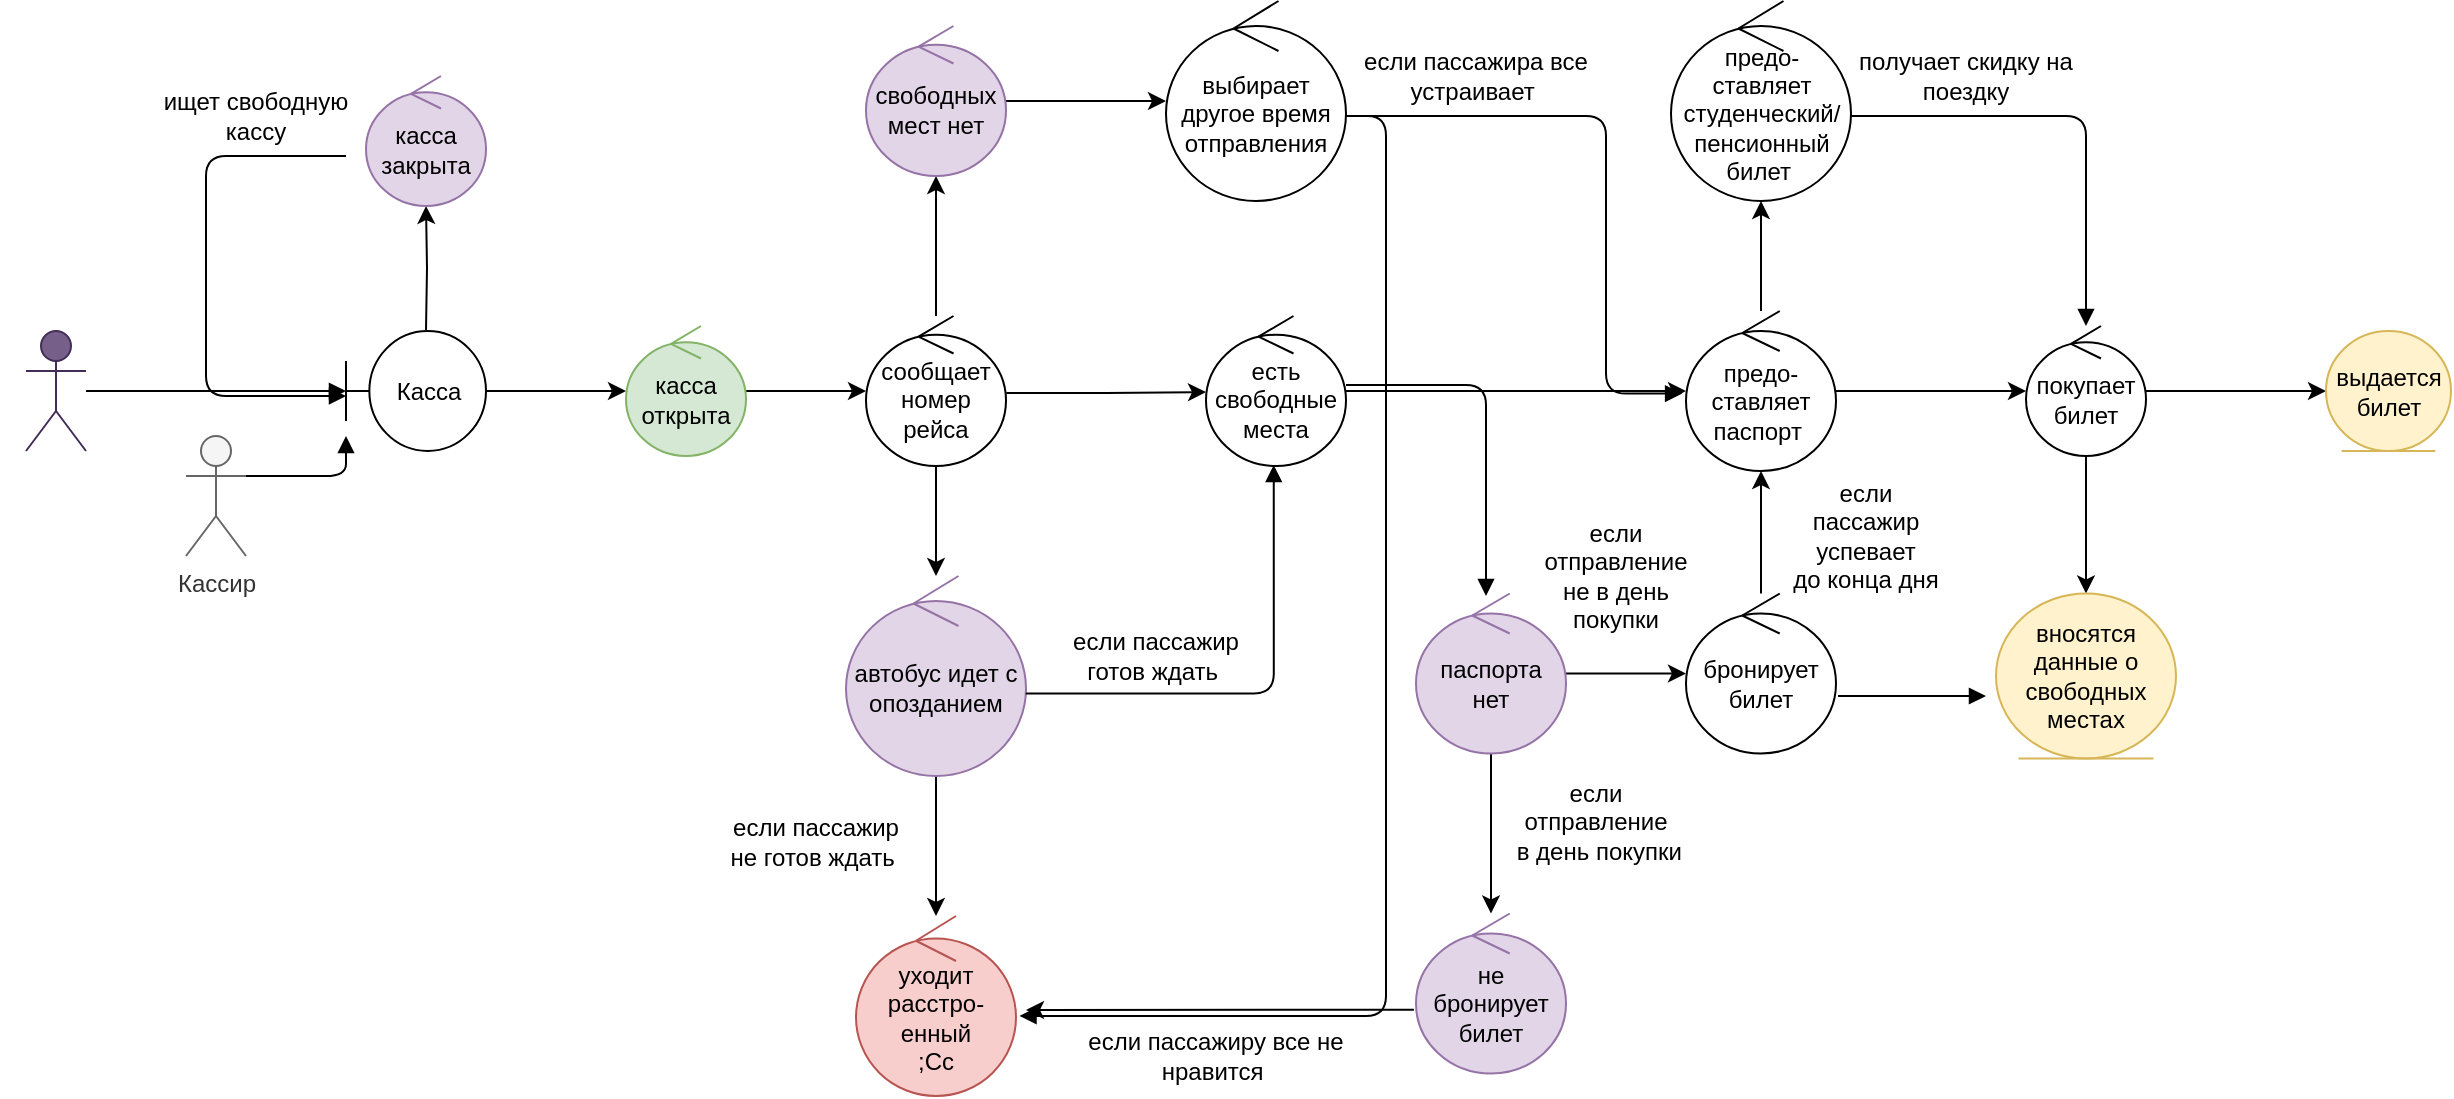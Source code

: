 <mxfile version="14.1.1" type="github">
  <diagram id="prtHgNgQTEPvFCAcTncT" name="Page-1">
    <mxGraphModel dx="1199" dy="1865" grid="1" gridSize="10" guides="1" tooltips="1" connect="1" arrows="1" fold="1" page="1" pageScale="1" pageWidth="827" pageHeight="1169" math="0" shadow="0">
      <root>
        <mxCell id="0" />
        <mxCell id="1" parent="0" />
        <mxCell id="PIYKtiPXjnlRUiyI_aal-1" value="Пассажир" style="shape=umlActor;verticalLabelPosition=bottom;verticalAlign=top;html=1;fillColor=#76608a;strokeColor=#432D57;fontColor=#ffffff;" vertex="1" parent="1">
          <mxGeometry x="40" y="137.5" width="30" height="60" as="geometry" />
        </mxCell>
        <mxCell id="PIYKtiPXjnlRUiyI_aal-53" value="" style="edgeStyle=orthogonalEdgeStyle;rounded=0;orthogonalLoop=1;jettySize=auto;html=1;" edge="1" parent="1" source="PIYKtiPXjnlRUiyI_aal-2" target="PIYKtiPXjnlRUiyI_aal-9">
          <mxGeometry relative="1" as="geometry" />
        </mxCell>
        <mxCell id="PIYKtiPXjnlRUiyI_aal-60" value="" style="edgeStyle=orthogonalEdgeStyle;rounded=0;orthogonalLoop=1;jettySize=auto;html=1;" edge="1" parent="1" target="PIYKtiPXjnlRUiyI_aal-5">
          <mxGeometry relative="1" as="geometry">
            <mxPoint x="240" y="137" as="sourcePoint" />
          </mxGeometry>
        </mxCell>
        <mxCell id="PIYKtiPXjnlRUiyI_aal-2" value="Касса" style="shape=umlBoundary;whiteSpace=wrap;html=1;" vertex="1" parent="1">
          <mxGeometry x="200" y="137.5" width="70" height="60" as="geometry" />
        </mxCell>
        <mxCell id="PIYKtiPXjnlRUiyI_aal-3" value="" style="endArrow=block;endFill=1;html=1;edgeStyle=orthogonalEdgeStyle;align=left;verticalAlign=top;entryX=0;entryY=0.5;entryDx=0;entryDy=0;entryPerimeter=0;" edge="1" parent="1" source="PIYKtiPXjnlRUiyI_aal-1" target="PIYKtiPXjnlRUiyI_aal-2">
          <mxGeometry x="-1" relative="1" as="geometry">
            <mxPoint x="130" y="170" as="sourcePoint" />
            <mxPoint x="290" y="170" as="targetPoint" />
          </mxGeometry>
        </mxCell>
        <mxCell id="PIYKtiPXjnlRUiyI_aal-5" value="касса закрыта" style="ellipse;shape=umlControl;whiteSpace=wrap;html=1;fillColor=#e1d5e7;strokeColor=#9673a6;" vertex="1" parent="1">
          <mxGeometry x="210" y="10" width="60" height="65" as="geometry" />
        </mxCell>
        <mxCell id="PIYKtiPXjnlRUiyI_aal-7" value="ищет свободную&lt;br&gt;кассу" style="text;html=1;strokeColor=none;fillColor=none;align=center;verticalAlign=middle;whiteSpace=wrap;rounded=0;" vertex="1" parent="1">
          <mxGeometry x="90" y="20" width="130" height="20" as="geometry" />
        </mxCell>
        <mxCell id="PIYKtiPXjnlRUiyI_aal-39" value="" style="edgeStyle=orthogonalEdgeStyle;rounded=0;orthogonalLoop=1;jettySize=auto;html=1;" edge="1" parent="1" source="PIYKtiPXjnlRUiyI_aal-9" target="PIYKtiPXjnlRUiyI_aal-14">
          <mxGeometry relative="1" as="geometry" />
        </mxCell>
        <mxCell id="PIYKtiPXjnlRUiyI_aal-9" value="касса открыта" style="ellipse;shape=umlControl;whiteSpace=wrap;html=1;fillColor=#d5e8d4;strokeColor=#82b366;" vertex="1" parent="1">
          <mxGeometry x="340" y="135" width="60" height="65" as="geometry" />
        </mxCell>
        <mxCell id="PIYKtiPXjnlRUiyI_aal-11" value="Кассир" style="shape=umlActor;verticalLabelPosition=bottom;verticalAlign=top;html=1;fillColor=#f5f5f5;strokeColor=#666666;fontColor=#333333;" vertex="1" parent="1">
          <mxGeometry x="120" y="190" width="30" height="60" as="geometry" />
        </mxCell>
        <mxCell id="PIYKtiPXjnlRUiyI_aal-43" value="" style="edgeStyle=orthogonalEdgeStyle;rounded=0;orthogonalLoop=1;jettySize=auto;html=1;exitX=1.002;exitY=0.513;exitDx=0;exitDy=0;exitPerimeter=0;" edge="1" parent="1" source="PIYKtiPXjnlRUiyI_aal-14">
          <mxGeometry relative="1" as="geometry">
            <mxPoint x="630" y="168" as="targetPoint" />
            <Array as="points">
              <mxPoint x="580" y="169" />
            </Array>
          </mxGeometry>
        </mxCell>
        <mxCell id="PIYKtiPXjnlRUiyI_aal-63" value="" style="edgeStyle=orthogonalEdgeStyle;rounded=0;orthogonalLoop=1;jettySize=auto;html=1;" edge="1" parent="1" source="PIYKtiPXjnlRUiyI_aal-14" target="PIYKtiPXjnlRUiyI_aal-62">
          <mxGeometry relative="1" as="geometry" />
        </mxCell>
        <mxCell id="PIYKtiPXjnlRUiyI_aal-88" value="" style="edgeStyle=orthogonalEdgeStyle;rounded=0;orthogonalLoop=1;jettySize=auto;html=1;" edge="1" parent="1" source="PIYKtiPXjnlRUiyI_aal-14" target="PIYKtiPXjnlRUiyI_aal-77">
          <mxGeometry relative="1" as="geometry" />
        </mxCell>
        <mxCell id="PIYKtiPXjnlRUiyI_aal-14" value="сообщает номер рейса" style="ellipse;shape=umlControl;whiteSpace=wrap;html=1;" vertex="1" parent="1">
          <mxGeometry x="460" y="130" width="70" height="75" as="geometry" />
        </mxCell>
        <mxCell id="PIYKtiPXjnlRUiyI_aal-37" value="" style="edgeStyle=orthogonalEdgeStyle;rounded=0;orthogonalLoop=1;jettySize=auto;html=1;" edge="1" parent="1" source="PIYKtiPXjnlRUiyI_aal-18" target="PIYKtiPXjnlRUiyI_aal-36">
          <mxGeometry relative="1" as="geometry" />
        </mxCell>
        <mxCell id="PIYKtiPXjnlRUiyI_aal-42" value="" style="edgeStyle=orthogonalEdgeStyle;rounded=0;orthogonalLoop=1;jettySize=auto;html=1;" edge="1" parent="1" source="PIYKtiPXjnlRUiyI_aal-18" target="PIYKtiPXjnlRUiyI_aal-28">
          <mxGeometry relative="1" as="geometry" />
        </mxCell>
        <mxCell id="PIYKtiPXjnlRUiyI_aal-18" value="&lt;font style=&quot;font-size: 12px&quot;&gt;предо-ставляет паспорт&amp;nbsp;&lt;/font&gt;" style="ellipse;shape=umlControl;whiteSpace=wrap;html=1;" vertex="1" parent="1">
          <mxGeometry x="870" y="127.5" width="75" height="80" as="geometry" />
        </mxCell>
        <mxCell id="PIYKtiPXjnlRUiyI_aal-44" value="" style="edgeStyle=orthogonalEdgeStyle;rounded=0;orthogonalLoop=1;jettySize=auto;html=1;" edge="1" parent="1" source="PIYKtiPXjnlRUiyI_aal-28" target="PIYKtiPXjnlRUiyI_aal-35">
          <mxGeometry relative="1" as="geometry" />
        </mxCell>
        <mxCell id="PIYKtiPXjnlRUiyI_aal-45" value="" style="edgeStyle=orthogonalEdgeStyle;rounded=0;orthogonalLoop=1;jettySize=auto;html=1;" edge="1" parent="1" source="PIYKtiPXjnlRUiyI_aal-28" target="PIYKtiPXjnlRUiyI_aal-34">
          <mxGeometry relative="1" as="geometry" />
        </mxCell>
        <mxCell id="PIYKtiPXjnlRUiyI_aal-28" value="покупает&lt;br&gt;билет" style="ellipse;shape=umlControl;whiteSpace=wrap;html=1;" vertex="1" parent="1">
          <mxGeometry x="1040" y="135" width="60" height="65" as="geometry" />
        </mxCell>
        <mxCell id="PIYKtiPXjnlRUiyI_aal-34" value="вносятся данные о свободных местах" style="ellipse;shape=umlEntity;whiteSpace=wrap;html=1;fillColor=#fff2cc;strokeColor=#d6b656;" vertex="1" parent="1">
          <mxGeometry x="1025" y="268.75" width="90" height="82.5" as="geometry" />
        </mxCell>
        <mxCell id="PIYKtiPXjnlRUiyI_aal-35" value="выдается билет" style="ellipse;shape=umlEntity;whiteSpace=wrap;html=1;fillColor=#fff2cc;strokeColor=#d6b656;" vertex="1" parent="1">
          <mxGeometry x="1190" y="137.5" width="62.5" height="60" as="geometry" />
        </mxCell>
        <mxCell id="PIYKtiPXjnlRUiyI_aal-36" value="&lt;font style=&quot;font-size: 12px&quot;&gt;предо-&lt;br&gt;ставляет студенческий/пенсионный&lt;br&gt;билет&amp;nbsp;&lt;/font&gt;" style="ellipse;shape=umlControl;whiteSpace=wrap;html=1;" vertex="1" parent="1">
          <mxGeometry x="862.5" y="-27.5" width="90" height="100" as="geometry" />
        </mxCell>
        <mxCell id="PIYKtiPXjnlRUiyI_aal-47" value="" style="endArrow=block;endFill=1;html=1;edgeStyle=orthogonalEdgeStyle;align=left;verticalAlign=top;" edge="1" parent="1" target="PIYKtiPXjnlRUiyI_aal-28">
          <mxGeometry x="-1" relative="1" as="geometry">
            <mxPoint x="952" y="30" as="sourcePoint" />
            <mxPoint x="570" y="430" as="targetPoint" />
            <Array as="points">
              <mxPoint x="952" y="30" />
              <mxPoint x="1070" y="30" />
            </Array>
          </mxGeometry>
        </mxCell>
        <mxCell id="PIYKtiPXjnlRUiyI_aal-49" value="получает скидку на поездку" style="text;html=1;strokeColor=none;fillColor=none;align=center;verticalAlign=middle;whiteSpace=wrap;rounded=0;" vertex="1" parent="1">
          <mxGeometry x="945" width="130" height="20" as="geometry" />
        </mxCell>
        <mxCell id="PIYKtiPXjnlRUiyI_aal-57" value="" style="endArrow=block;endFill=1;html=1;edgeStyle=orthogonalEdgeStyle;align=left;verticalAlign=top;entryX=0;entryY=0.542;entryDx=0;entryDy=0;entryPerimeter=0;" edge="1" parent="1" target="PIYKtiPXjnlRUiyI_aal-2">
          <mxGeometry x="-1" relative="1" as="geometry">
            <mxPoint x="200" y="50" as="sourcePoint" />
            <mxPoint x="190" y="160" as="targetPoint" />
            <Array as="points">
              <mxPoint x="130" y="50" />
              <mxPoint x="130" y="170" />
            </Array>
          </mxGeometry>
        </mxCell>
        <mxCell id="PIYKtiPXjnlRUiyI_aal-58" value="" style="endArrow=block;endFill=1;html=1;edgeStyle=orthogonalEdgeStyle;align=left;verticalAlign=top;exitX=1;exitY=0.333;exitDx=0;exitDy=0;exitPerimeter=0;" edge="1" parent="1" source="PIYKtiPXjnlRUiyI_aal-11">
          <mxGeometry x="-1" relative="1" as="geometry">
            <mxPoint x="80" y="177.5" as="sourcePoint" />
            <mxPoint x="200" y="190" as="targetPoint" />
            <Array as="points">
              <mxPoint x="200" y="210" />
            </Array>
          </mxGeometry>
        </mxCell>
        <mxCell id="PIYKtiPXjnlRUiyI_aal-73" value="" style="edgeStyle=orthogonalEdgeStyle;rounded=0;orthogonalLoop=1;jettySize=auto;html=1;" edge="1" parent="1" source="PIYKtiPXjnlRUiyI_aal-62">
          <mxGeometry relative="1" as="geometry">
            <mxPoint x="495.0" y="430" as="targetPoint" />
          </mxGeometry>
        </mxCell>
        <mxCell id="PIYKtiPXjnlRUiyI_aal-62" value="автобус идет с опозданием" style="ellipse;shape=umlControl;whiteSpace=wrap;html=1;fillColor=#e1d5e7;strokeColor=#9673a6;" vertex="1" parent="1">
          <mxGeometry x="450" y="260" width="90" height="100" as="geometry" />
        </mxCell>
        <mxCell id="PIYKtiPXjnlRUiyI_aal-65" value="" style="endArrow=block;endFill=1;html=1;edgeStyle=orthogonalEdgeStyle;align=left;verticalAlign=top;exitX=0.999;exitY=0.587;exitDx=0;exitDy=0;exitPerimeter=0;entryX=0.484;entryY=0.994;entryDx=0;entryDy=0;entryPerimeter=0;" edge="1" parent="1" source="PIYKtiPXjnlRUiyI_aal-62" target="PIYKtiPXjnlRUiyI_aal-68">
          <mxGeometry x="-1" relative="1" as="geometry">
            <mxPoint x="543" y="319" as="sourcePoint" />
            <mxPoint x="660" y="208" as="targetPoint" />
            <Array as="points">
              <mxPoint x="664" y="319" />
            </Array>
          </mxGeometry>
        </mxCell>
        <mxCell id="PIYKtiPXjnlRUiyI_aal-70" value="" style="edgeStyle=orthogonalEdgeStyle;rounded=0;orthogonalLoop=1;jettySize=auto;html=1;" edge="1" parent="1" source="PIYKtiPXjnlRUiyI_aal-68" target="PIYKtiPXjnlRUiyI_aal-18">
          <mxGeometry relative="1" as="geometry" />
        </mxCell>
        <mxCell id="PIYKtiPXjnlRUiyI_aal-68" value="есть свободные места" style="ellipse;shape=umlControl;whiteSpace=wrap;html=1;" vertex="1" parent="1">
          <mxGeometry x="630" y="130" width="70" height="75" as="geometry" />
        </mxCell>
        <mxCell id="PIYKtiPXjnlRUiyI_aal-71" value="если пассажир&lt;br&gt;готов ждать&amp;nbsp;" style="text;html=1;strokeColor=none;fillColor=none;align=center;verticalAlign=middle;whiteSpace=wrap;rounded=0;" vertex="1" parent="1">
          <mxGeometry x="540" y="290" width="130" height="20" as="geometry" />
        </mxCell>
        <mxCell id="PIYKtiPXjnlRUiyI_aal-74" value="если пассажир&lt;br&gt;не готов ждать&amp;nbsp;" style="text;html=1;strokeColor=none;fillColor=none;align=center;verticalAlign=middle;whiteSpace=wrap;rounded=0;" vertex="1" parent="1">
          <mxGeometry x="370" y="372.5" width="130" height="40" as="geometry" />
        </mxCell>
        <mxCell id="PIYKtiPXjnlRUiyI_aal-76" value="уходит расстро-енный&lt;br&gt;;Сс" style="ellipse;shape=umlControl;whiteSpace=wrap;html=1;fillColor=#f8cecc;strokeColor=#b85450;" vertex="1" parent="1">
          <mxGeometry x="455" y="430" width="80" height="90" as="geometry" />
        </mxCell>
        <mxCell id="PIYKtiPXjnlRUiyI_aal-89" value="" style="edgeStyle=orthogonalEdgeStyle;rounded=0;orthogonalLoop=1;jettySize=auto;html=1;" edge="1" parent="1" source="PIYKtiPXjnlRUiyI_aal-77" target="PIYKtiPXjnlRUiyI_aal-81">
          <mxGeometry relative="1" as="geometry" />
        </mxCell>
        <mxCell id="PIYKtiPXjnlRUiyI_aal-77" value="свободных мест нет" style="ellipse;shape=umlControl;whiteSpace=wrap;html=1;fillColor=#e1d5e7;strokeColor=#9673a6;" vertex="1" parent="1">
          <mxGeometry x="460" y="-15" width="70" height="75" as="geometry" />
        </mxCell>
        <mxCell id="PIYKtiPXjnlRUiyI_aal-81" value="выбирает другое время отправления" style="ellipse;shape=umlControl;whiteSpace=wrap;html=1;" vertex="1" parent="1">
          <mxGeometry x="610" y="-27.5" width="90" height="100" as="geometry" />
        </mxCell>
        <mxCell id="PIYKtiPXjnlRUiyI_aal-83" value="" style="endArrow=block;endFill=1;html=1;edgeStyle=orthogonalEdgeStyle;align=left;verticalAlign=top;entryX=-0.026;entryY=0.516;entryDx=0;entryDy=0;entryPerimeter=0;" edge="1" parent="1" target="PIYKtiPXjnlRUiyI_aal-18">
          <mxGeometry x="-1" relative="1" as="geometry">
            <mxPoint x="700" y="30" as="sourcePoint" />
            <mxPoint x="760" y="170" as="targetPoint" />
            <Array as="points">
              <mxPoint x="830" y="30" />
              <mxPoint x="830" y="169" />
            </Array>
          </mxGeometry>
        </mxCell>
        <mxCell id="PIYKtiPXjnlRUiyI_aal-84" value="если пассажира все устраивает&amp;nbsp;" style="text;html=1;strokeColor=none;fillColor=none;align=center;verticalAlign=middle;whiteSpace=wrap;rounded=0;" vertex="1" parent="1">
          <mxGeometry x="700" width="130" height="20" as="geometry" />
        </mxCell>
        <mxCell id="PIYKtiPXjnlRUiyI_aal-85" value="" style="endArrow=block;endFill=1;html=1;edgeStyle=orthogonalEdgeStyle;align=left;verticalAlign=top;entryX=1.022;entryY=0.555;entryDx=0;entryDy=0;entryPerimeter=0;" edge="1" parent="1" target="PIYKtiPXjnlRUiyI_aal-76">
          <mxGeometry x="-1" relative="1" as="geometry">
            <mxPoint x="702" y="30" as="sourcePoint" />
            <mxPoint x="540" y="480" as="targetPoint" />
            <Array as="points">
              <mxPoint x="720" y="30" />
              <mxPoint x="720" y="480" />
            </Array>
          </mxGeometry>
        </mxCell>
        <mxCell id="PIYKtiPXjnlRUiyI_aal-87" value="если пассажиру все не нравится&amp;nbsp;" style="text;html=1;strokeColor=none;fillColor=none;align=center;verticalAlign=middle;whiteSpace=wrap;rounded=0;" vertex="1" parent="1">
          <mxGeometry x="570" y="490" width="130" height="20" as="geometry" />
        </mxCell>
        <mxCell id="PIYKtiPXjnlRUiyI_aal-95" value="" style="edgeStyle=orthogonalEdgeStyle;rounded=0;orthogonalLoop=1;jettySize=auto;html=1;" edge="1" parent="1" source="PIYKtiPXjnlRUiyI_aal-92" target="PIYKtiPXjnlRUiyI_aal-94">
          <mxGeometry relative="1" as="geometry" />
        </mxCell>
        <mxCell id="PIYKtiPXjnlRUiyI_aal-112" value="" style="edgeStyle=orthogonalEdgeStyle;rounded=0;orthogonalLoop=1;jettySize=auto;html=1;" edge="1" parent="1" source="PIYKtiPXjnlRUiyI_aal-92" target="PIYKtiPXjnlRUiyI_aal-111">
          <mxGeometry relative="1" as="geometry" />
        </mxCell>
        <mxCell id="PIYKtiPXjnlRUiyI_aal-92" value="&lt;font style=&quot;font-size: 12px&quot;&gt;паспорта&lt;br&gt;нет&lt;/font&gt;" style="ellipse;shape=umlControl;whiteSpace=wrap;html=1;fillColor=#e1d5e7;strokeColor=#9673a6;" vertex="1" parent="1">
          <mxGeometry x="735" y="268.75" width="75" height="80" as="geometry" />
        </mxCell>
        <mxCell id="PIYKtiPXjnlRUiyI_aal-93" value="" style="endArrow=block;endFill=1;html=1;edgeStyle=orthogonalEdgeStyle;align=left;verticalAlign=top;" edge="1" parent="1">
          <mxGeometry x="-1" relative="1" as="geometry">
            <mxPoint x="700" y="164.5" as="sourcePoint" />
            <mxPoint x="770" y="270" as="targetPoint" />
            <Array as="points">
              <mxPoint x="770" y="165" />
              <mxPoint x="770" y="270" />
            </Array>
          </mxGeometry>
        </mxCell>
        <mxCell id="PIYKtiPXjnlRUiyI_aal-105" value="" style="edgeStyle=orthogonalEdgeStyle;rounded=0;orthogonalLoop=1;jettySize=auto;html=1;" edge="1" parent="1" source="PIYKtiPXjnlRUiyI_aal-94" target="PIYKtiPXjnlRUiyI_aal-18">
          <mxGeometry relative="1" as="geometry" />
        </mxCell>
        <mxCell id="PIYKtiPXjnlRUiyI_aal-94" value="бронирует билет" style="ellipse;shape=umlControl;whiteSpace=wrap;html=1;" vertex="1" parent="1">
          <mxGeometry x="870" y="268.75" width="75" height="80" as="geometry" />
        </mxCell>
        <mxCell id="PIYKtiPXjnlRUiyI_aal-97" value="если пассажир успевает &lt;br&gt;до конца дня" style="text;html=1;strokeColor=none;fillColor=none;align=center;verticalAlign=middle;whiteSpace=wrap;rounded=0;" vertex="1" parent="1">
          <mxGeometry x="920" y="230" width="80" height="20" as="geometry" />
        </mxCell>
        <mxCell id="PIYKtiPXjnlRUiyI_aal-99" value="" style="endArrow=block;endFill=1;html=1;edgeStyle=orthogonalEdgeStyle;align=left;verticalAlign=top;" edge="1" parent="1">
          <mxGeometry x="-1" relative="1" as="geometry">
            <mxPoint x="946" y="320" as="sourcePoint" />
            <mxPoint x="1020" y="320" as="targetPoint" />
            <Array as="points">
              <mxPoint x="946" y="320" />
            </Array>
          </mxGeometry>
        </mxCell>
        <mxCell id="PIYKtiPXjnlRUiyI_aal-100" value="если отправление&lt;br&gt;не в день покупки" style="text;html=1;strokeColor=none;fillColor=none;align=center;verticalAlign=middle;whiteSpace=wrap;rounded=0;" vertex="1" parent="1">
          <mxGeometry x="790" y="250" width="90" height="20" as="geometry" />
        </mxCell>
        <mxCell id="PIYKtiPXjnlRUiyI_aal-101" style="edgeStyle=orthogonalEdgeStyle;rounded=0;orthogonalLoop=1;jettySize=auto;html=1;exitX=0.5;exitY=1;exitDx=0;exitDy=0;" edge="1" parent="1" source="PIYKtiPXjnlRUiyI_aal-100" target="PIYKtiPXjnlRUiyI_aal-100">
          <mxGeometry relative="1" as="geometry" />
        </mxCell>
        <mxCell id="PIYKtiPXjnlRUiyI_aal-113" value="" style="edgeStyle=orthogonalEdgeStyle;rounded=0;orthogonalLoop=1;jettySize=auto;html=1;exitX=-0.014;exitY=0.601;exitDx=0;exitDy=0;exitPerimeter=0;" edge="1" parent="1" source="PIYKtiPXjnlRUiyI_aal-111">
          <mxGeometry relative="1" as="geometry">
            <mxPoint x="540" y="477" as="targetPoint" />
            <Array as="points">
              <mxPoint x="540" y="477" />
            </Array>
          </mxGeometry>
        </mxCell>
        <mxCell id="PIYKtiPXjnlRUiyI_aal-111" value="не бронирует билет" style="ellipse;shape=umlControl;whiteSpace=wrap;html=1;fillColor=#e1d5e7;strokeColor=#9673a6;" vertex="1" parent="1">
          <mxGeometry x="735" y="428.75" width="75" height="80" as="geometry" />
        </mxCell>
        <mxCell id="PIYKtiPXjnlRUiyI_aal-114" value="если отправление&lt;br&gt;&amp;nbsp;в день&amp;nbsp;покупки" style="text;html=1;strokeColor=none;fillColor=none;align=center;verticalAlign=middle;whiteSpace=wrap;rounded=0;" vertex="1" parent="1">
          <mxGeometry x="780" y="372.5" width="90" height="20" as="geometry" />
        </mxCell>
      </root>
    </mxGraphModel>
  </diagram>
</mxfile>
